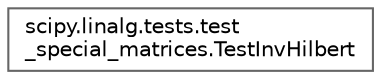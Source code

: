 digraph "Graphical Class Hierarchy"
{
 // LATEX_PDF_SIZE
  bgcolor="transparent";
  edge [fontname=Helvetica,fontsize=10,labelfontname=Helvetica,labelfontsize=10];
  node [fontname=Helvetica,fontsize=10,shape=box,height=0.2,width=0.4];
  rankdir="LR";
  Node0 [id="Node000000",label="scipy.linalg.tests.test\l_special_matrices.TestInvHilbert",height=0.2,width=0.4,color="grey40", fillcolor="white", style="filled",URL="$d2/d8c/classscipy_1_1linalg_1_1tests_1_1test__special__matrices_1_1TestInvHilbert.html",tooltip=" "];
}
